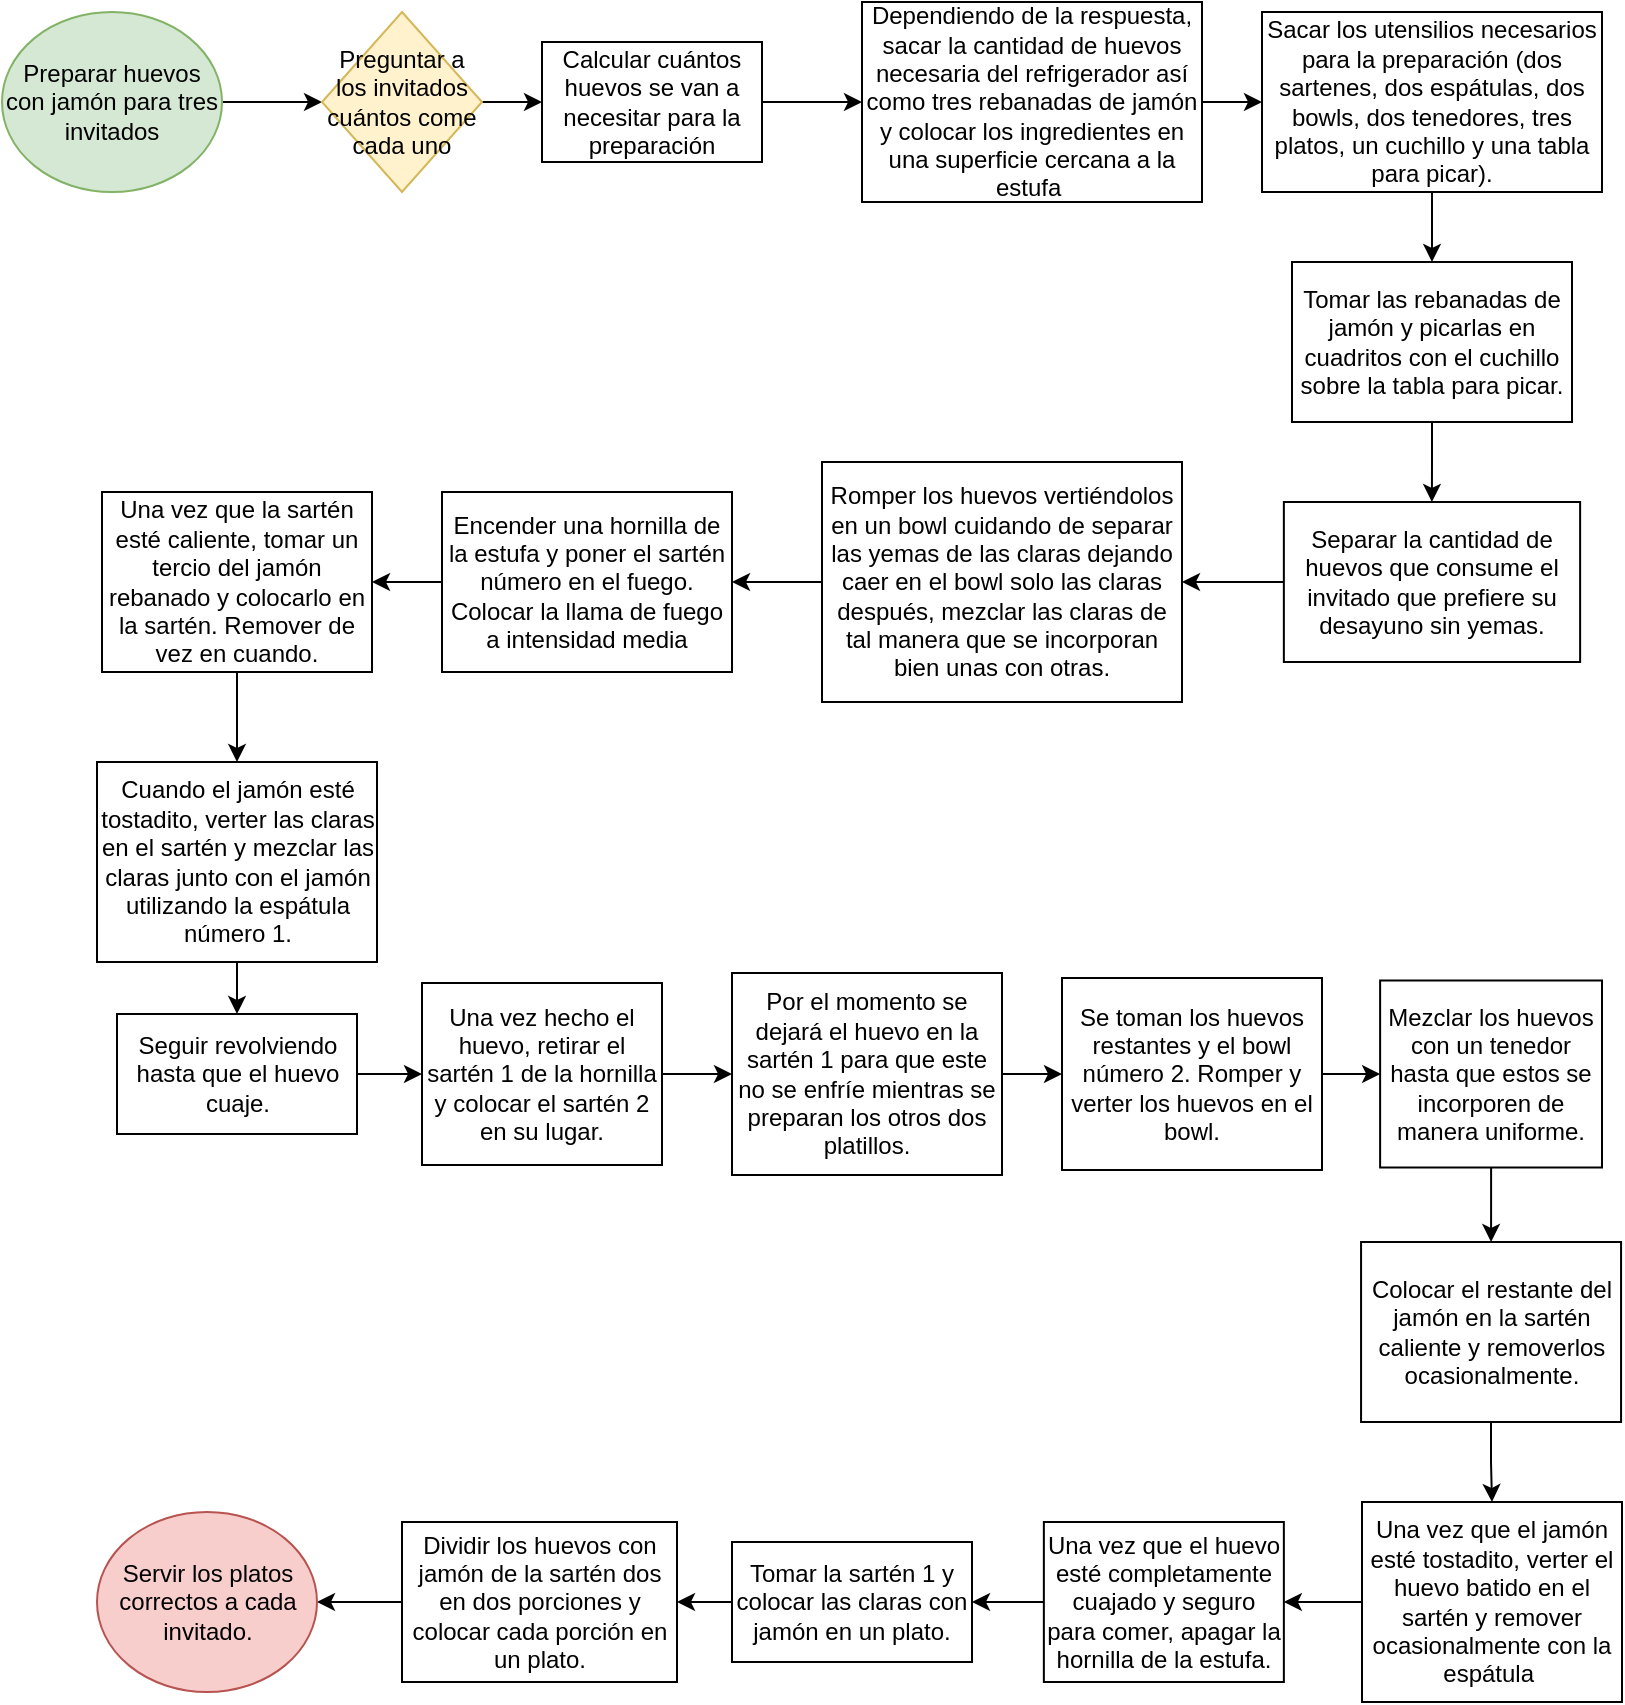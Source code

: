 <mxfile version="14.5.4" type="github">
  <diagram id="fVkqT968_KjDIddYnn1a" name="Page-1">
    <mxGraphModel dx="1533" dy="1841" grid="1" gridSize="10" guides="1" tooltips="1" connect="1" arrows="1" fold="1" page="1" pageScale="1" pageWidth="827" pageHeight="1169" math="0" shadow="0">
      <root>
        <mxCell id="0" />
        <mxCell id="1" parent="0" />
        <mxCell id="-tMsWFuX2rt4hmbT-Jkw-4" style="edgeStyle=orthogonalEdgeStyle;rounded=0;orthogonalLoop=1;jettySize=auto;html=1;entryX=0;entryY=0.5;entryDx=0;entryDy=0;" edge="1" parent="1" source="-tMsWFuX2rt4hmbT-Jkw-1" target="-tMsWFuX2rt4hmbT-Jkw-3">
          <mxGeometry relative="1" as="geometry" />
        </mxCell>
        <mxCell id="-tMsWFuX2rt4hmbT-Jkw-1" value="Preparar huevos con jamón para tres invitados" style="ellipse;whiteSpace=wrap;html=1;fillColor=#d5e8d4;strokeColor=#82b366;" vertex="1" parent="1">
          <mxGeometry x="-810" y="-1145" width="110" height="90" as="geometry" />
        </mxCell>
        <mxCell id="-tMsWFuX2rt4hmbT-Jkw-6" style="edgeStyle=orthogonalEdgeStyle;rounded=0;orthogonalLoop=1;jettySize=auto;html=1;entryX=0;entryY=0.5;entryDx=0;entryDy=0;" edge="1" parent="1" source="-tMsWFuX2rt4hmbT-Jkw-3" target="-tMsWFuX2rt4hmbT-Jkw-5">
          <mxGeometry relative="1" as="geometry" />
        </mxCell>
        <mxCell id="-tMsWFuX2rt4hmbT-Jkw-3" value="Preguntar a los invitados cuántos come cada uno" style="rhombus;whiteSpace=wrap;html=1;fillColor=#fff2cc;strokeColor=#d6b656;" vertex="1" parent="1">
          <mxGeometry x="-650" y="-1145" width="80" height="90" as="geometry" />
        </mxCell>
        <mxCell id="-tMsWFuX2rt4hmbT-Jkw-13" style="edgeStyle=orthogonalEdgeStyle;rounded=0;orthogonalLoop=1;jettySize=auto;html=1;entryX=0;entryY=0.5;entryDx=0;entryDy=0;" edge="1" parent="1" source="-tMsWFuX2rt4hmbT-Jkw-5" target="-tMsWFuX2rt4hmbT-Jkw-7">
          <mxGeometry relative="1" as="geometry" />
        </mxCell>
        <mxCell id="-tMsWFuX2rt4hmbT-Jkw-5" value="Calcular cuántos huevos se van a necesitar para la preparación" style="rounded=0;whiteSpace=wrap;html=1;" vertex="1" parent="1">
          <mxGeometry x="-540" y="-1130" width="110" height="60" as="geometry" />
        </mxCell>
        <mxCell id="-tMsWFuX2rt4hmbT-Jkw-15" style="edgeStyle=orthogonalEdgeStyle;rounded=0;orthogonalLoop=1;jettySize=auto;html=1;entryX=0;entryY=0.5;entryDx=0;entryDy=0;" edge="1" parent="1" source="-tMsWFuX2rt4hmbT-Jkw-7" target="-tMsWFuX2rt4hmbT-Jkw-9">
          <mxGeometry relative="1" as="geometry" />
        </mxCell>
        <mxCell id="-tMsWFuX2rt4hmbT-Jkw-7" value="Dependiendo de la respuesta, sacar la cantidad de huevos necesaria del refrigerador así como tres rebanadas de jamón y colocar los ingredientes en una superficie cercana a la estufa&amp;nbsp;" style="rounded=0;whiteSpace=wrap;html=1;" vertex="1" parent="1">
          <mxGeometry x="-380" y="-1150" width="170" height="100" as="geometry" />
        </mxCell>
        <mxCell id="-tMsWFuX2rt4hmbT-Jkw-16" style="edgeStyle=orthogonalEdgeStyle;rounded=0;orthogonalLoop=1;jettySize=auto;html=1;entryX=0.5;entryY=0;entryDx=0;entryDy=0;" edge="1" parent="1" source="-tMsWFuX2rt4hmbT-Jkw-9" target="-tMsWFuX2rt4hmbT-Jkw-11">
          <mxGeometry relative="1" as="geometry" />
        </mxCell>
        <mxCell id="-tMsWFuX2rt4hmbT-Jkw-9" value="Sacar los utensilios necesarios para la preparación (dos sartenes, dos espátulas, dos bowls, dos tenedores, tres platos, un cuchillo y una tabla para picar)." style="rounded=0;whiteSpace=wrap;html=1;" vertex="1" parent="1">
          <mxGeometry x="-180" y="-1145" width="170" height="90" as="geometry" />
        </mxCell>
        <mxCell id="-tMsWFuX2rt4hmbT-Jkw-18" style="edgeStyle=orthogonalEdgeStyle;rounded=0;orthogonalLoop=1;jettySize=auto;html=1;" edge="1" parent="1" source="-tMsWFuX2rt4hmbT-Jkw-11" target="-tMsWFuX2rt4hmbT-Jkw-17">
          <mxGeometry relative="1" as="geometry" />
        </mxCell>
        <mxCell id="-tMsWFuX2rt4hmbT-Jkw-11" value="Tomar las rebanadas de jamón y picarlas en cuadritos con el cuchillo sobre la tabla para picar." style="rounded=0;whiteSpace=wrap;html=1;" vertex="1" parent="1">
          <mxGeometry x="-165" y="-1020" width="140" height="80" as="geometry" />
        </mxCell>
        <mxCell id="-tMsWFuX2rt4hmbT-Jkw-24" style="edgeStyle=orthogonalEdgeStyle;rounded=0;orthogonalLoop=1;jettySize=auto;html=1;" edge="1" parent="1" source="-tMsWFuX2rt4hmbT-Jkw-17" target="-tMsWFuX2rt4hmbT-Jkw-19">
          <mxGeometry relative="1" as="geometry" />
        </mxCell>
        <mxCell id="-tMsWFuX2rt4hmbT-Jkw-17" value="Separar la cantidad de huevos que consume el invitado que prefiere su desayuno sin yemas." style="rounded=0;whiteSpace=wrap;html=1;" vertex="1" parent="1">
          <mxGeometry x="-169.07" y="-900" width="148.13" height="80" as="geometry" />
        </mxCell>
        <mxCell id="-tMsWFuX2rt4hmbT-Jkw-26" style="edgeStyle=orthogonalEdgeStyle;rounded=0;orthogonalLoop=1;jettySize=auto;html=1;entryX=1;entryY=0.5;entryDx=0;entryDy=0;" edge="1" parent="1" source="-tMsWFuX2rt4hmbT-Jkw-19" target="-tMsWFuX2rt4hmbT-Jkw-21">
          <mxGeometry relative="1" as="geometry" />
        </mxCell>
        <mxCell id="-tMsWFuX2rt4hmbT-Jkw-19" value="&lt;span&gt;Romper los huevos vertiéndolos en un bowl cuidando de separar las yemas de las claras dejando caer en el bowl solo las claras después, mezclar las claras de tal manera que se&amp;nbsp;incorporan bien unas con otras.&lt;/span&gt;" style="rounded=0;whiteSpace=wrap;html=1;" vertex="1" parent="1">
          <mxGeometry x="-400" y="-920" width="180" height="120" as="geometry" />
        </mxCell>
        <mxCell id="-tMsWFuX2rt4hmbT-Jkw-27" style="edgeStyle=orthogonalEdgeStyle;rounded=0;orthogonalLoop=1;jettySize=auto;html=1;entryX=1;entryY=0.5;entryDx=0;entryDy=0;" edge="1" parent="1" source="-tMsWFuX2rt4hmbT-Jkw-21" target="-tMsWFuX2rt4hmbT-Jkw-23">
          <mxGeometry relative="1" as="geometry" />
        </mxCell>
        <mxCell id="-tMsWFuX2rt4hmbT-Jkw-21" value="Encender una hornilla de la estufa y poner el sartén número en el fuego. Colocar la llama de fuego a intensidad media" style="rounded=0;whiteSpace=wrap;html=1;" vertex="1" parent="1">
          <mxGeometry x="-590" y="-905" width="145" height="90" as="geometry" />
        </mxCell>
        <mxCell id="-tMsWFuX2rt4hmbT-Jkw-29" style="edgeStyle=orthogonalEdgeStyle;rounded=0;orthogonalLoop=1;jettySize=auto;html=1;entryX=0.5;entryY=0;entryDx=0;entryDy=0;" edge="1" parent="1" source="-tMsWFuX2rt4hmbT-Jkw-23" target="-tMsWFuX2rt4hmbT-Jkw-28">
          <mxGeometry relative="1" as="geometry" />
        </mxCell>
        <mxCell id="-tMsWFuX2rt4hmbT-Jkw-23" value="Una vez que la sartén esté caliente, tomar un tercio del jamón rebanado y colocarlo en la sartén. Remover de vez en cuando." style="rounded=0;whiteSpace=wrap;html=1;" vertex="1" parent="1">
          <mxGeometry x="-760" y="-905" width="135" height="90" as="geometry" />
        </mxCell>
        <mxCell id="-tMsWFuX2rt4hmbT-Jkw-32" style="edgeStyle=orthogonalEdgeStyle;rounded=0;orthogonalLoop=1;jettySize=auto;html=1;entryX=0.5;entryY=0;entryDx=0;entryDy=0;" edge="1" parent="1" source="-tMsWFuX2rt4hmbT-Jkw-28" target="-tMsWFuX2rt4hmbT-Jkw-31">
          <mxGeometry relative="1" as="geometry" />
        </mxCell>
        <mxCell id="-tMsWFuX2rt4hmbT-Jkw-28" value="Cuando el jamón esté tostadito, verter las claras en el sartén y mezclar las claras junto con el jamón utilizando la espátula número 1." style="rounded=0;whiteSpace=wrap;html=1;" vertex="1" parent="1">
          <mxGeometry x="-762.5" y="-770" width="140" height="100" as="geometry" />
        </mxCell>
        <mxCell id="-tMsWFuX2rt4hmbT-Jkw-34" style="edgeStyle=orthogonalEdgeStyle;rounded=0;orthogonalLoop=1;jettySize=auto;html=1;entryX=0;entryY=0.5;entryDx=0;entryDy=0;" edge="1" parent="1" source="-tMsWFuX2rt4hmbT-Jkw-31" target="-tMsWFuX2rt4hmbT-Jkw-33">
          <mxGeometry relative="1" as="geometry" />
        </mxCell>
        <mxCell id="-tMsWFuX2rt4hmbT-Jkw-31" value="&lt;span&gt;Seguir revolviendo hasta que el huevo cuaje.&lt;/span&gt;" style="rounded=0;whiteSpace=wrap;html=1;" vertex="1" parent="1">
          <mxGeometry x="-752.5" y="-644" width="120" height="60" as="geometry" />
        </mxCell>
        <mxCell id="-tMsWFuX2rt4hmbT-Jkw-36" style="edgeStyle=orthogonalEdgeStyle;rounded=0;orthogonalLoop=1;jettySize=auto;html=1;entryX=0;entryY=0.5;entryDx=0;entryDy=0;" edge="1" parent="1" source="-tMsWFuX2rt4hmbT-Jkw-33" target="-tMsWFuX2rt4hmbT-Jkw-35">
          <mxGeometry relative="1" as="geometry" />
        </mxCell>
        <mxCell id="-tMsWFuX2rt4hmbT-Jkw-33" value="Una vez hecho el huevo, retirar el sartén 1 de la hornilla y colocar el sartén 2 en su lugar." style="rounded=0;whiteSpace=wrap;html=1;" vertex="1" parent="1">
          <mxGeometry x="-600" y="-659.5" width="120" height="91" as="geometry" />
        </mxCell>
        <mxCell id="-tMsWFuX2rt4hmbT-Jkw-38" style="edgeStyle=orthogonalEdgeStyle;rounded=0;orthogonalLoop=1;jettySize=auto;html=1;entryX=0;entryY=0.5;entryDx=0;entryDy=0;" edge="1" parent="1" source="-tMsWFuX2rt4hmbT-Jkw-35" target="-tMsWFuX2rt4hmbT-Jkw-37">
          <mxGeometry relative="1" as="geometry" />
        </mxCell>
        <mxCell id="-tMsWFuX2rt4hmbT-Jkw-35" value="Por el momento se dejará el huevo en la sartén 1 para que este no se enfríe mientras se preparan los otros dos platillos." style="rounded=0;whiteSpace=wrap;html=1;" vertex="1" parent="1">
          <mxGeometry x="-445" y="-664.5" width="135" height="101" as="geometry" />
        </mxCell>
        <mxCell id="-tMsWFuX2rt4hmbT-Jkw-40" style="edgeStyle=orthogonalEdgeStyle;rounded=0;orthogonalLoop=1;jettySize=auto;html=1;entryX=0;entryY=0.5;entryDx=0;entryDy=0;" edge="1" parent="1" source="-tMsWFuX2rt4hmbT-Jkw-37" target="-tMsWFuX2rt4hmbT-Jkw-39">
          <mxGeometry relative="1" as="geometry" />
        </mxCell>
        <mxCell id="-tMsWFuX2rt4hmbT-Jkw-37" value="Se toman los huevos restantes y el bowl número 2. Romper y verter los huevos en el bowl." style="rounded=0;whiteSpace=wrap;html=1;" vertex="1" parent="1">
          <mxGeometry x="-280" y="-662" width="130" height="96" as="geometry" />
        </mxCell>
        <mxCell id="-tMsWFuX2rt4hmbT-Jkw-42" style="edgeStyle=orthogonalEdgeStyle;rounded=0;orthogonalLoop=1;jettySize=auto;html=1;entryX=0.5;entryY=0;entryDx=0;entryDy=0;" edge="1" parent="1" source="-tMsWFuX2rt4hmbT-Jkw-39" target="-tMsWFuX2rt4hmbT-Jkw-41">
          <mxGeometry relative="1" as="geometry" />
        </mxCell>
        <mxCell id="-tMsWFuX2rt4hmbT-Jkw-39" value="Mezclar los huevos con un tenedor hasta que estos se incorporen de manera uniforme." style="rounded=0;whiteSpace=wrap;html=1;" vertex="1" parent="1">
          <mxGeometry x="-120.94" y="-660.75" width="110.94" height="93.5" as="geometry" />
        </mxCell>
        <mxCell id="-tMsWFuX2rt4hmbT-Jkw-44" style="edgeStyle=orthogonalEdgeStyle;rounded=0;orthogonalLoop=1;jettySize=auto;html=1;entryX=0.5;entryY=0;entryDx=0;entryDy=0;" edge="1" parent="1" source="-tMsWFuX2rt4hmbT-Jkw-41" target="-tMsWFuX2rt4hmbT-Jkw-43">
          <mxGeometry relative="1" as="geometry" />
        </mxCell>
        <mxCell id="-tMsWFuX2rt4hmbT-Jkw-41" value="Colocar el restante del jamón en la sartén caliente y removerlos ocasionalmente." style="rounded=0;whiteSpace=wrap;html=1;" vertex="1" parent="1">
          <mxGeometry x="-130.47" y="-530" width="130" height="90" as="geometry" />
        </mxCell>
        <mxCell id="-tMsWFuX2rt4hmbT-Jkw-46" style="edgeStyle=orthogonalEdgeStyle;rounded=0;orthogonalLoop=1;jettySize=auto;html=1;" edge="1" parent="1" source="-tMsWFuX2rt4hmbT-Jkw-43" target="-tMsWFuX2rt4hmbT-Jkw-45">
          <mxGeometry relative="1" as="geometry" />
        </mxCell>
        <mxCell id="-tMsWFuX2rt4hmbT-Jkw-43" value="Una vez que el jamón esté tostadito, verter el huevo batido en el sartén y remover ocasionalmente con la espátula&amp;nbsp;" style="rounded=0;whiteSpace=wrap;html=1;" vertex="1" parent="1">
          <mxGeometry x="-130" y="-400" width="130" height="100" as="geometry" />
        </mxCell>
        <mxCell id="-tMsWFuX2rt4hmbT-Jkw-48" style="edgeStyle=orthogonalEdgeStyle;rounded=0;orthogonalLoop=1;jettySize=auto;html=1;entryX=1;entryY=0.5;entryDx=0;entryDy=0;" edge="1" parent="1" source="-tMsWFuX2rt4hmbT-Jkw-45" target="-tMsWFuX2rt4hmbT-Jkw-47">
          <mxGeometry relative="1" as="geometry" />
        </mxCell>
        <mxCell id="-tMsWFuX2rt4hmbT-Jkw-45" value="Una vez que el huevo esté completamente cuajado y seguro para comer, apagar la hornilla de la estufa." style="rounded=0;whiteSpace=wrap;html=1;" vertex="1" parent="1">
          <mxGeometry x="-289.07" y="-390" width="120" height="80" as="geometry" />
        </mxCell>
        <mxCell id="-tMsWFuX2rt4hmbT-Jkw-51" value="" style="edgeStyle=orthogonalEdgeStyle;rounded=0;orthogonalLoop=1;jettySize=auto;html=1;" edge="1" parent="1" source="-tMsWFuX2rt4hmbT-Jkw-47" target="-tMsWFuX2rt4hmbT-Jkw-49">
          <mxGeometry relative="1" as="geometry" />
        </mxCell>
        <mxCell id="-tMsWFuX2rt4hmbT-Jkw-47" value="Tomar la sartén 1 y colocar las claras con jamón en un plato." style="rounded=0;whiteSpace=wrap;html=1;" vertex="1" parent="1">
          <mxGeometry x="-445" y="-380" width="120" height="60" as="geometry" />
        </mxCell>
        <mxCell id="-tMsWFuX2rt4hmbT-Jkw-52" value="" style="edgeStyle=orthogonalEdgeStyle;rounded=0;orthogonalLoop=1;jettySize=auto;html=1;" edge="1" parent="1" source="-tMsWFuX2rt4hmbT-Jkw-49" target="-tMsWFuX2rt4hmbT-Jkw-50">
          <mxGeometry relative="1" as="geometry" />
        </mxCell>
        <mxCell id="-tMsWFuX2rt4hmbT-Jkw-49" value="Dividir los huevos con jamón de la sartén dos en dos porciones y colocar cada porción en un plato." style="rounded=0;whiteSpace=wrap;html=1;" vertex="1" parent="1">
          <mxGeometry x="-610" y="-390" width="137.5" height="80" as="geometry" />
        </mxCell>
        <mxCell id="-tMsWFuX2rt4hmbT-Jkw-50" value="Servir los platos correctos a cada invitado." style="ellipse;whiteSpace=wrap;html=1;fillColor=#f8cecc;strokeColor=#b85450;" vertex="1" parent="1">
          <mxGeometry x="-762.5" y="-395" width="110" height="90" as="geometry" />
        </mxCell>
      </root>
    </mxGraphModel>
  </diagram>
</mxfile>
